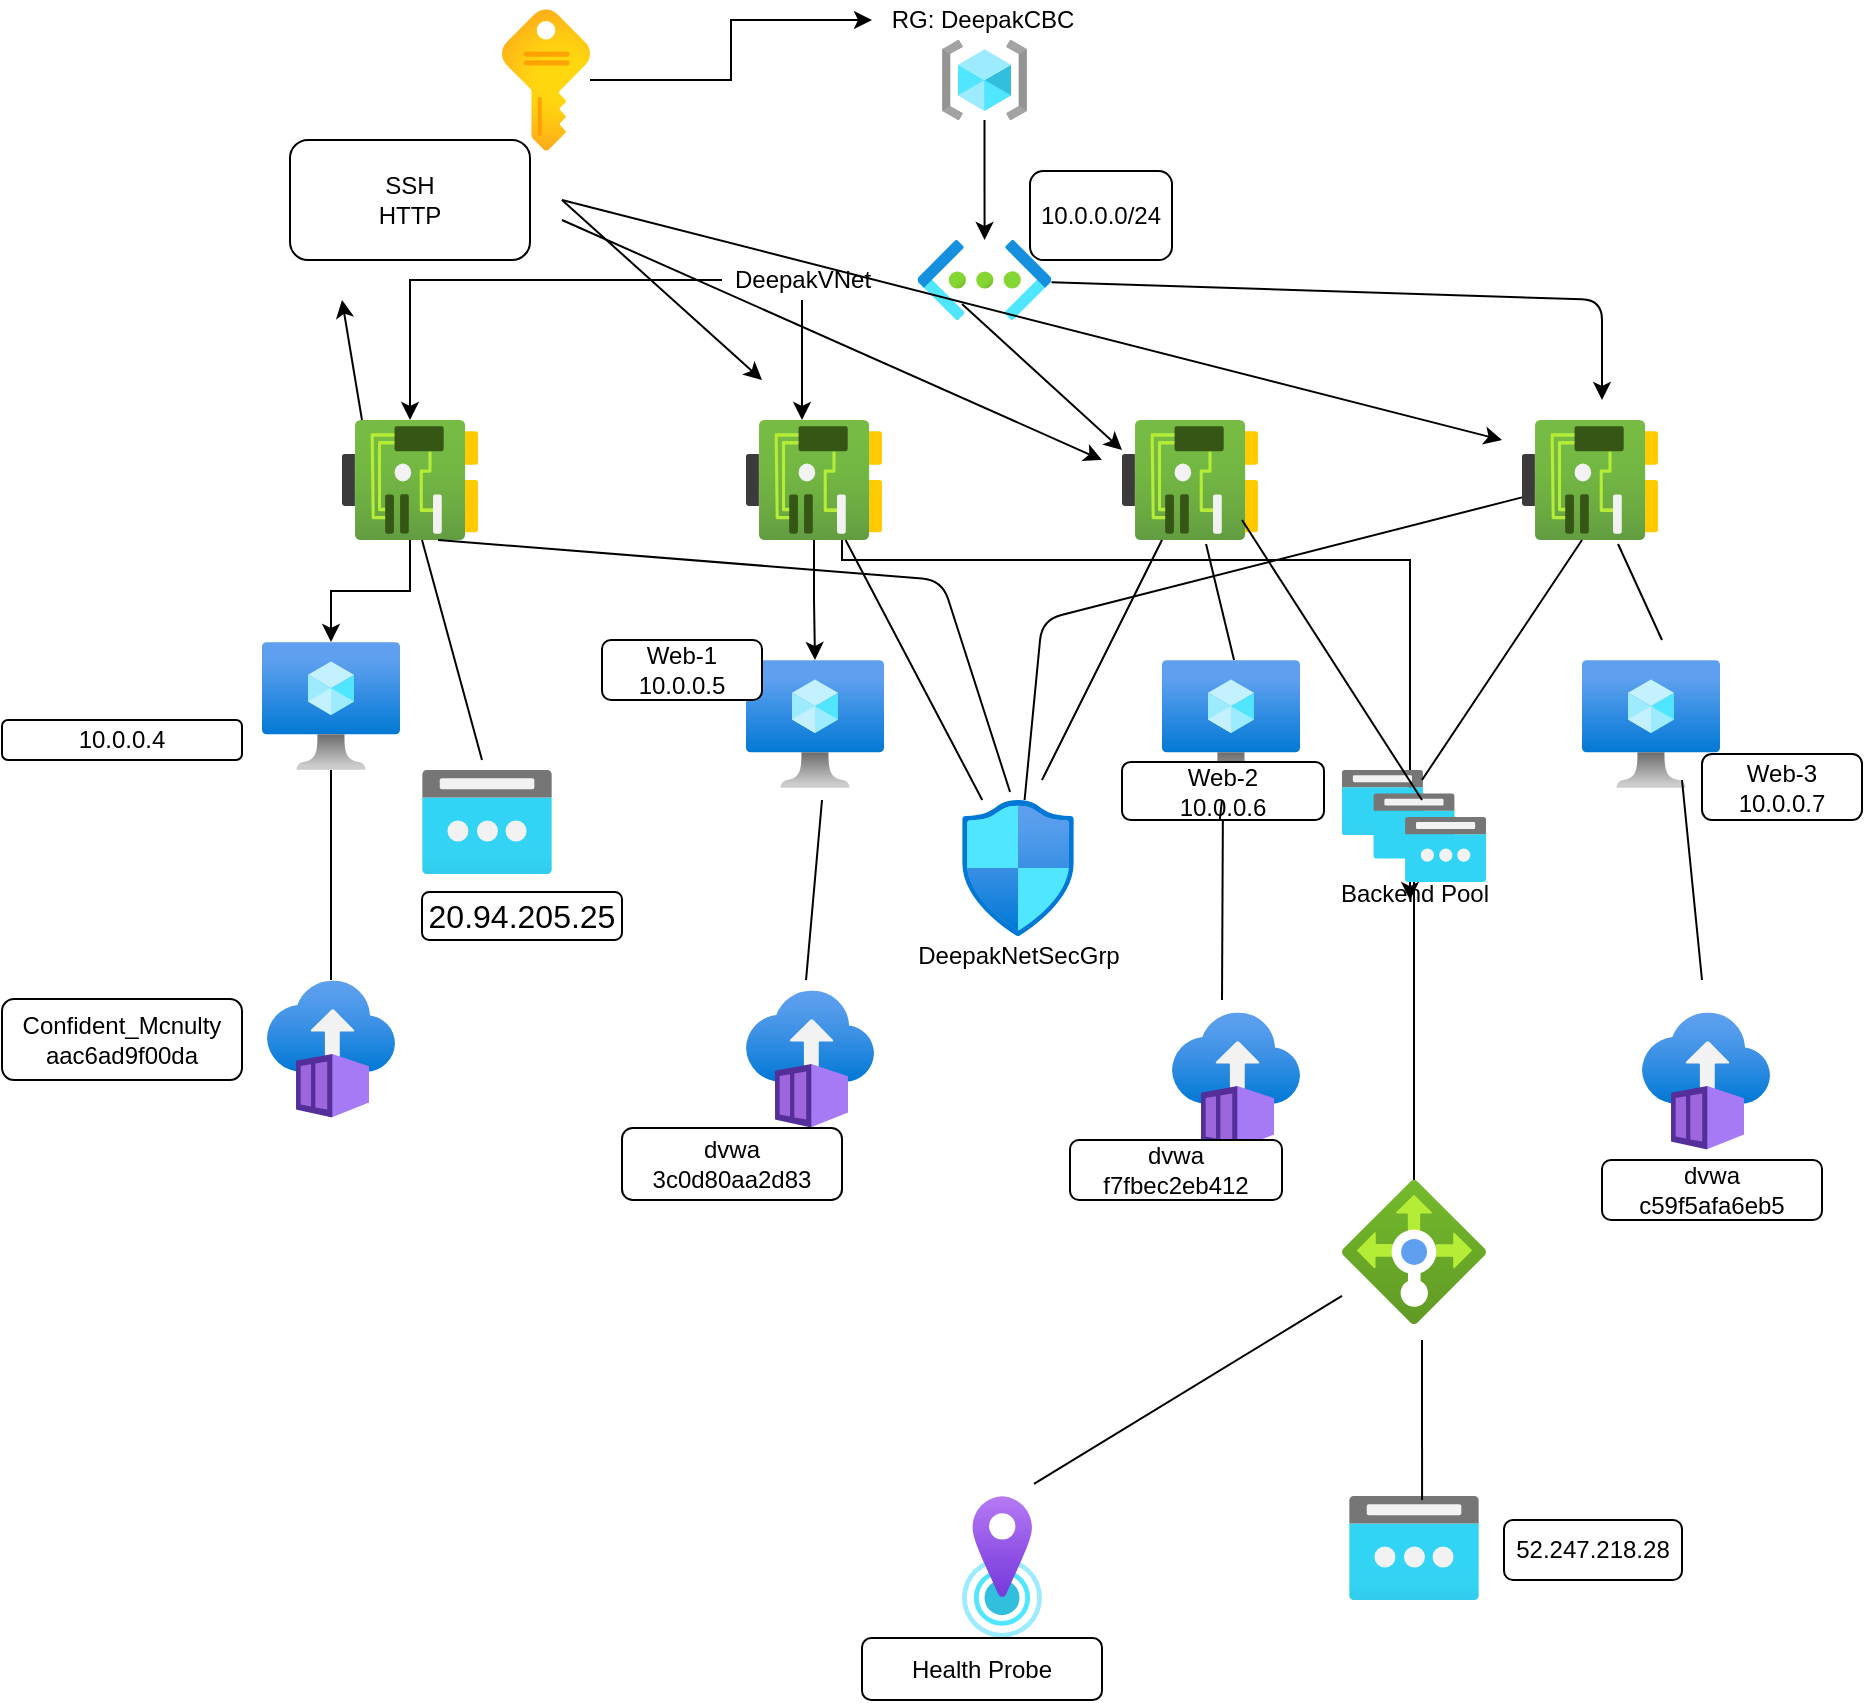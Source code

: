 <mxfile version="14.6.13" type="device"><diagram id="oBF0UEUoehjGi_1i43Kw" name="Page-1"><mxGraphModel dx="2586" dy="900" grid="1" gridSize="10" guides="1" tooltips="1" connect="1" arrows="1" fold="1" page="1" pageScale="1" pageWidth="850" pageHeight="1100" math="0" shadow="0"><root><mxCell id="0"/><mxCell id="1" parent="0"/><mxCell id="4D88Uxxkv_JI21RqJ9zH-4" value="" style="edgeStyle=orthogonalEdgeStyle;rounded=0;orthogonalLoop=1;jettySize=auto;html=1;" edge="1" parent="1" source="4D88Uxxkv_JI21RqJ9zH-1" target="4D88Uxxkv_JI21RqJ9zH-3"><mxGeometry relative="1" as="geometry"/></mxCell><mxCell id="4D88Uxxkv_JI21RqJ9zH-1" value="" style="aspect=fixed;html=1;points=[];align=center;image;fontSize=12;image=img/lib/azure2/general/Resource_Groups.svg;" vertex="1" parent="1"><mxGeometry x="350" y="30" width="42.5" height="40" as="geometry"/></mxCell><mxCell id="4D88Uxxkv_JI21RqJ9zH-2" value="RG: DeepakCBC&lt;br&gt;" style="text;html=1;align=center;verticalAlign=middle;resizable=0;points=[];autosize=1;strokeColor=none;" vertex="1" parent="1"><mxGeometry x="315" y="10" width="110" height="20" as="geometry"/></mxCell><mxCell id="4D88Uxxkv_JI21RqJ9zH-3" value="" style="aspect=fixed;html=1;points=[];align=center;image;fontSize=12;image=img/lib/azure2/networking/Virtual_Networks.svg;" vertex="1" parent="1"><mxGeometry x="337.75" y="130" width="67" height="40" as="geometry"/></mxCell><mxCell id="4D88Uxxkv_JI21RqJ9zH-7" value="" style="edgeStyle=orthogonalEdgeStyle;rounded=0;orthogonalLoop=1;jettySize=auto;html=1;" edge="1" parent="1" source="4D88Uxxkv_JI21RqJ9zH-5" target="4D88Uxxkv_JI21RqJ9zH-6"><mxGeometry relative="1" as="geometry"/></mxCell><mxCell id="4D88Uxxkv_JI21RqJ9zH-10" value="" style="edgeStyle=orthogonalEdgeStyle;rounded=0;orthogonalLoop=1;jettySize=auto;html=1;" edge="1" parent="1" source="4D88Uxxkv_JI21RqJ9zH-5"><mxGeometry relative="1" as="geometry"><mxPoint x="280" y="220" as="targetPoint"/></mxGeometry></mxCell><mxCell id="4D88Uxxkv_JI21RqJ9zH-5" value="DeepakVNet&lt;br&gt;" style="text;html=1;align=center;verticalAlign=middle;resizable=0;points=[];autosize=1;strokeColor=none;" vertex="1" parent="1"><mxGeometry x="240" y="140" width="80" height="20" as="geometry"/></mxCell><mxCell id="4D88Uxxkv_JI21RqJ9zH-37" value="" style="edgeStyle=orthogonalEdgeStyle;rounded=0;orthogonalLoop=1;jettySize=auto;html=1;" edge="1" parent="1" source="4D88Uxxkv_JI21RqJ9zH-6" target="4D88Uxxkv_JI21RqJ9zH-17"><mxGeometry relative="1" as="geometry"/></mxCell><mxCell id="4D88Uxxkv_JI21RqJ9zH-6" value="" style="aspect=fixed;html=1;points=[];align=center;image;fontSize=12;image=img/lib/azure2/networking/Network_Interfaces.svg;" vertex="1" parent="1"><mxGeometry x="50" y="220" width="68" height="60" as="geometry"/></mxCell><mxCell id="4D88Uxxkv_JI21RqJ9zH-38" value="" style="edgeStyle=orthogonalEdgeStyle;rounded=0;orthogonalLoop=1;jettySize=auto;html=1;" edge="1" parent="1" source="4D88Uxxkv_JI21RqJ9zH-8" target="4D88Uxxkv_JI21RqJ9zH-18"><mxGeometry relative="1" as="geometry"/></mxCell><mxCell id="4D88Uxxkv_JI21RqJ9zH-8" value="" style="aspect=fixed;html=1;points=[];align=center;image;fontSize=12;image=img/lib/azure2/networking/Network_Interfaces.svg;" vertex="1" parent="1"><mxGeometry x="252" y="220" width="68" height="60" as="geometry"/></mxCell><mxCell id="4D88Uxxkv_JI21RqJ9zH-11" value="" style="aspect=fixed;html=1;points=[];align=center;image;fontSize=12;image=img/lib/azure2/networking/Network_Interfaces.svg;" vertex="1" parent="1"><mxGeometry x="440" y="220" width="68" height="60" as="geometry"/></mxCell><mxCell id="4D88Uxxkv_JI21RqJ9zH-12" value="" style="aspect=fixed;html=1;points=[];align=center;image;fontSize=12;image=img/lib/azure2/networking/Network_Interfaces.svg;" vertex="1" parent="1"><mxGeometry x="640" y="220" width="68" height="60" as="geometry"/></mxCell><mxCell id="4D88Uxxkv_JI21RqJ9zH-13" value="" style="endArrow=classic;html=1;entryX=0;entryY=0.25;entryDx=0;entryDy=0;entryPerimeter=0;" edge="1" parent="1" target="4D88Uxxkv_JI21RqJ9zH-11"><mxGeometry width="50" height="50" relative="1" as="geometry"><mxPoint x="360" y="162" as="sourcePoint"/><mxPoint x="450" y="170" as="targetPoint"/></mxGeometry></mxCell><mxCell id="4D88Uxxkv_JI21RqJ9zH-14" value="" style="endArrow=classic;html=1;" edge="1" parent="1" source="4D88Uxxkv_JI21RqJ9zH-3"><mxGeometry width="50" height="50" relative="1" as="geometry"><mxPoint x="400" y="220" as="sourcePoint"/><mxPoint x="680" y="210" as="targetPoint"/><Array as="points"><mxPoint x="680" y="160"/></Array></mxGeometry></mxCell><mxCell id="4D88Uxxkv_JI21RqJ9zH-15" value="" style="aspect=fixed;html=1;points=[];align=center;image;fontSize=12;image=img/lib/azure2/networking/Network_Security_Groups.svg;" vertex="1" parent="1"><mxGeometry x="360" y="410" width="56.0" height="68" as="geometry"/></mxCell><mxCell id="4D88Uxxkv_JI21RqJ9zH-16" value="DeepakNetSecGrp&lt;br&gt;" style="text;html=1;align=center;verticalAlign=middle;resizable=0;points=[];autosize=1;strokeColor=none;" vertex="1" parent="1"><mxGeometry x="328" y="478" width="120" height="20" as="geometry"/></mxCell><mxCell id="4D88Uxxkv_JI21RqJ9zH-17" value="" style="aspect=fixed;html=1;points=[];align=center;image;fontSize=12;image=img/lib/azure2/compute/Virtual_Machine.svg;" vertex="1" parent="1"><mxGeometry x="10" y="331" width="69" height="64" as="geometry"/></mxCell><mxCell id="4D88Uxxkv_JI21RqJ9zH-42" value="" style="edgeStyle=orthogonalEdgeStyle;rounded=0;orthogonalLoop=1;jettySize=auto;html=1;entryX=0.472;entryY=1.161;entryDx=0;entryDy=0;entryPerimeter=0;" edge="1" parent="1" target="4D88Uxxkv_JI21RqJ9zH-30"><mxGeometry relative="1" as="geometry"><mxPoint x="300" y="280" as="sourcePoint"/><Array as="points"><mxPoint x="300" y="290"/><mxPoint x="584" y="290"/></Array></mxGeometry></mxCell><mxCell id="4D88Uxxkv_JI21RqJ9zH-18" value="" style="aspect=fixed;html=1;points=[];align=center;image;fontSize=12;image=img/lib/azure2/compute/Virtual_Machine.svg;" vertex="1" parent="1"><mxGeometry x="252" y="340" width="69" height="64" as="geometry"/></mxCell><mxCell id="4D88Uxxkv_JI21RqJ9zH-19" value="" style="aspect=fixed;html=1;points=[];align=center;image;fontSize=12;image=img/lib/azure2/compute/Virtual_Machine.svg;" vertex="1" parent="1"><mxGeometry x="460" y="340" width="69" height="64" as="geometry"/></mxCell><mxCell id="4D88Uxxkv_JI21RqJ9zH-20" value="" style="aspect=fixed;html=1;points=[];align=center;image;fontSize=12;image=img/lib/azure2/compute/Virtual_Machine.svg;" vertex="1" parent="1"><mxGeometry x="670" y="340" width="69" height="64" as="geometry"/></mxCell><mxCell id="4D88Uxxkv_JI21RqJ9zH-22" value="" style="aspect=fixed;html=1;points=[];align=center;image;fontSize=12;image=img/lib/azure2/containers/Container_Instances.svg;" vertex="1" parent="1"><mxGeometry x="465" y="516" width="64" height="69" as="geometry"/></mxCell><mxCell id="4D88Uxxkv_JI21RqJ9zH-23" value="" style="aspect=fixed;html=1;points=[];align=center;image;fontSize=12;image=img/lib/azure2/containers/Container_Instances.svg;" vertex="1" parent="1"><mxGeometry x="252" y="505" width="64" height="69" as="geometry"/></mxCell><mxCell id="4D88Uxxkv_JI21RqJ9zH-24" value="" style="aspect=fixed;html=1;points=[];align=center;image;fontSize=12;image=img/lib/azure2/containers/Container_Instances.svg;" vertex="1" parent="1"><mxGeometry x="12.5" y="500" width="64" height="69" as="geometry"/></mxCell><mxCell id="4D88Uxxkv_JI21RqJ9zH-25" value="" style="aspect=fixed;html=1;points=[];align=center;image;fontSize=12;image=img/lib/azure2/containers/Container_Instances.svg;" vertex="1" parent="1"><mxGeometry x="700" y="516" width="64" height="69" as="geometry"/></mxCell><mxCell id="4D88Uxxkv_JI21RqJ9zH-27" value="" style="edgeStyle=orthogonalEdgeStyle;rounded=0;orthogonalLoop=1;jettySize=auto;html=1;" edge="1" parent="1" source="4D88Uxxkv_JI21RqJ9zH-26" target="4D88Uxxkv_JI21RqJ9zH-2"><mxGeometry relative="1" as="geometry"/></mxCell><mxCell id="4D88Uxxkv_JI21RqJ9zH-26" value="" style="aspect=fixed;html=1;points=[];align=center;image;fontSize=12;image=img/lib/azure2/general/Subscriptions.svg;" vertex="1" parent="1"><mxGeometry x="130" y="14.5" width="44" height="71" as="geometry"/></mxCell><mxCell id="4D88Uxxkv_JI21RqJ9zH-35" value="" style="edgeStyle=orthogonalEdgeStyle;rounded=0;orthogonalLoop=1;jettySize=auto;html=1;" edge="1" parent="1" source="4D88Uxxkv_JI21RqJ9zH-29"><mxGeometry relative="1" as="geometry"><mxPoint x="586" y="430" as="targetPoint"/></mxGeometry></mxCell><mxCell id="4D88Uxxkv_JI21RqJ9zH-29" value="" style="aspect=fixed;html=1;points=[];align=center;image;fontSize=12;image=img/lib/azure2/networking/Load_Balancers.svg;" vertex="1" parent="1"><mxGeometry x="550" y="600" width="72" height="72" as="geometry"/></mxCell><mxCell id="4D88Uxxkv_JI21RqJ9zH-30" value="" style="aspect=fixed;html=1;points=[];align=center;image;fontSize=12;image=img/lib/azure2/networking/Public_IP_Prefixes.svg;" vertex="1" parent="1"><mxGeometry x="550" y="395" width="72" height="56.0" as="geometry"/></mxCell><mxCell id="4D88Uxxkv_JI21RqJ9zH-31" value="Backend Pool&lt;br&gt;" style="text;html=1;align=center;verticalAlign=middle;resizable=0;points=[];autosize=1;strokeColor=none;" vertex="1" parent="1"><mxGeometry x="541" y="447" width="90" height="20" as="geometry"/></mxCell><mxCell id="4D88Uxxkv_JI21RqJ9zH-44" value="" style="endArrow=none;html=1;exitX=0.706;exitY=1;exitDx=0;exitDy=0;exitPerimeter=0;entryX=0.429;entryY=-0.059;entryDx=0;entryDy=0;entryPerimeter=0;" edge="1" parent="1" source="4D88Uxxkv_JI21RqJ9zH-6" target="4D88Uxxkv_JI21RqJ9zH-15"><mxGeometry width="50" height="50" relative="1" as="geometry"><mxPoint x="680" y="550" as="sourcePoint"/><mxPoint x="730" y="500" as="targetPoint"/><Array as="points"><mxPoint x="350" y="300"/></Array></mxGeometry></mxCell><mxCell id="4D88Uxxkv_JI21RqJ9zH-45" value="" style="endArrow=none;html=1;" edge="1" parent="1" source="4D88Uxxkv_JI21RqJ9zH-8" target="4D88Uxxkv_JI21RqJ9zH-15"><mxGeometry width="50" height="50" relative="1" as="geometry"><mxPoint x="680" y="550" as="sourcePoint"/><mxPoint x="730" y="500" as="targetPoint"/></mxGeometry></mxCell><mxCell id="4D88Uxxkv_JI21RqJ9zH-46" value="" style="endArrow=none;html=1;exitX=0.294;exitY=1;exitDx=0;exitDy=0;exitPerimeter=0;" edge="1" parent="1" source="4D88Uxxkv_JI21RqJ9zH-11"><mxGeometry width="50" height="50" relative="1" as="geometry"><mxPoint x="680" y="550" as="sourcePoint"/><mxPoint x="400" y="400" as="targetPoint"/></mxGeometry></mxCell><mxCell id="4D88Uxxkv_JI21RqJ9zH-47" value="" style="endArrow=none;html=1;" edge="1" parent="1" source="4D88Uxxkv_JI21RqJ9zH-12" target="4D88Uxxkv_JI21RqJ9zH-15"><mxGeometry width="50" height="50" relative="1" as="geometry"><mxPoint x="680" y="550" as="sourcePoint"/><mxPoint x="730" y="500" as="targetPoint"/><Array as="points"><mxPoint x="400" y="320"/></Array></mxGeometry></mxCell><mxCell id="4D88Uxxkv_JI21RqJ9zH-49" value="" style="endArrow=none;html=1;" edge="1" parent="1"><mxGeometry width="50" height="50" relative="1" as="geometry"><mxPoint x="500" y="270" as="sourcePoint"/><mxPoint x="590" y="410" as="targetPoint"/></mxGeometry></mxCell><mxCell id="4D88Uxxkv_JI21RqJ9zH-50" value="" style="endArrow=none;html=1;entryX=0.441;entryY=1;entryDx=0;entryDy=0;entryPerimeter=0;" edge="1" parent="1" target="4D88Uxxkv_JI21RqJ9zH-12"><mxGeometry width="50" height="50" relative="1" as="geometry"><mxPoint x="590" y="400" as="sourcePoint"/><mxPoint x="730" y="500" as="targetPoint"/></mxGeometry></mxCell><mxCell id="4D88Uxxkv_JI21RqJ9zH-51" value="" style="endArrow=none;html=1;exitX=0.618;exitY=1.033;exitDx=0;exitDy=0;exitPerimeter=0;entryX=0.522;entryY=0;entryDx=0;entryDy=0;entryPerimeter=0;" edge="1" parent="1" source="4D88Uxxkv_JI21RqJ9zH-11" target="4D88Uxxkv_JI21RqJ9zH-19"><mxGeometry width="50" height="50" relative="1" as="geometry"><mxPoint x="680" y="550" as="sourcePoint"/><mxPoint x="730" y="500" as="targetPoint"/></mxGeometry></mxCell><mxCell id="4D88Uxxkv_JI21RqJ9zH-52" value="" style="endArrow=none;html=1;entryX=0.706;entryY=1.033;entryDx=0;entryDy=0;entryPerimeter=0;" edge="1" parent="1" target="4D88Uxxkv_JI21RqJ9zH-12"><mxGeometry width="50" height="50" relative="1" as="geometry"><mxPoint x="710" y="330" as="sourcePoint"/><mxPoint x="730" y="500" as="targetPoint"/></mxGeometry></mxCell><mxCell id="4D88Uxxkv_JI21RqJ9zH-53" value="" style="endArrow=none;html=1;" edge="1" parent="1"><mxGeometry width="50" height="50" relative="1" as="geometry"><mxPoint x="720" y="400" as="sourcePoint"/><mxPoint x="730" y="500" as="targetPoint"/></mxGeometry></mxCell><mxCell id="4D88Uxxkv_JI21RqJ9zH-54" value="" style="endArrow=none;html=1;startArrow=none;" edge="1" parent="1" source="4D88Uxxkv_JI21RqJ9zH-74"><mxGeometry width="50" height="50" relative="1" as="geometry"><mxPoint x="490" y="410" as="sourcePoint"/><mxPoint x="490" y="510" as="targetPoint"/></mxGeometry></mxCell><mxCell id="4D88Uxxkv_JI21RqJ9zH-55" value="" style="endArrow=none;html=1;exitX=0.469;exitY=-0.072;exitDx=0;exitDy=0;exitPerimeter=0;" edge="1" parent="1" source="4D88Uxxkv_JI21RqJ9zH-23"><mxGeometry width="50" height="50" relative="1" as="geometry"><mxPoint x="680" y="550" as="sourcePoint"/><mxPoint x="290" y="410" as="targetPoint"/></mxGeometry></mxCell><mxCell id="4D88Uxxkv_JI21RqJ9zH-56" value="" style="endArrow=none;html=1;" edge="1" parent="1" source="4D88Uxxkv_JI21RqJ9zH-24" target="4D88Uxxkv_JI21RqJ9zH-17"><mxGeometry width="50" height="50" relative="1" as="geometry"><mxPoint x="680" y="550" as="sourcePoint"/><mxPoint x="730" y="500" as="targetPoint"/></mxGeometry></mxCell><mxCell id="4D88Uxxkv_JI21RqJ9zH-58" value="10.0.0.0/24&lt;br&gt;" style="rounded=1;whiteSpace=wrap;html=1;" vertex="1" parent="1"><mxGeometry x="394" y="95.5" width="71" height="44.5" as="geometry"/></mxCell><mxCell id="4D88Uxxkv_JI21RqJ9zH-59" value="" style="aspect=fixed;html=1;points=[];align=center;image;fontSize=12;image=img/lib/azure2/networking/Public_IP_Addresses.svg;" vertex="1" parent="1"><mxGeometry x="90" y="395" width="65" height="52" as="geometry"/></mxCell><mxCell id="4D88Uxxkv_JI21RqJ9zH-60" value="" style="endArrow=none;html=1;" edge="1" parent="1"><mxGeometry width="50" height="50" relative="1" as="geometry"><mxPoint x="90" y="280" as="sourcePoint"/><mxPoint x="120" y="390" as="targetPoint"/></mxGeometry></mxCell><mxCell id="4D88Uxxkv_JI21RqJ9zH-61" value="&lt;span style=&quot;font-family: &amp;#34;az_ea_font&amp;#34; , &amp;#34;segoe ui&amp;#34; , &amp;#34;az_font&amp;#34; , , , &amp;#34;blinkmacsystemfont&amp;#34; , &amp;#34;roboto&amp;#34; , &amp;#34;oxygen&amp;#34; , &amp;#34;ubuntu&amp;#34; , &amp;#34;cantarell&amp;#34; , &amp;#34;open sans&amp;#34; , &amp;#34;helvetica neue&amp;#34; , sans-serif ; font-size: 16px ; background-color: rgb(255 , 255 , 255)&quot;&gt;20.94.205.25&lt;/span&gt;" style="rounded=1;whiteSpace=wrap;html=1;" vertex="1" parent="1"><mxGeometry x="90" y="456" width="100" height="24" as="geometry"/></mxCell><mxCell id="4D88Uxxkv_JI21RqJ9zH-62" value="&lt;p class=&quot;MsoNormal&quot;&gt;52.247.218.28&lt;/p&gt;" style="rounded=1;whiteSpace=wrap;html=1;" vertex="1" parent="1"><mxGeometry x="631" y="770" width="89" height="30" as="geometry"/></mxCell><mxCell id="4D88Uxxkv_JI21RqJ9zH-63" value="" style="aspect=fixed;html=1;points=[];align=center;image;fontSize=12;image=img/lib/azure2/networking/Public_IP_Addresses.svg;" vertex="1" parent="1"><mxGeometry x="553.5" y="758" width="65" height="52" as="geometry"/></mxCell><mxCell id="4D88Uxxkv_JI21RqJ9zH-64" value="" style="endArrow=none;html=1;exitX=0.562;exitY=0.038;exitDx=0;exitDy=0;exitPerimeter=0;" edge="1" parent="1" source="4D88Uxxkv_JI21RqJ9zH-63"><mxGeometry width="50" height="50" relative="1" as="geometry"><mxPoint x="680" y="680" as="sourcePoint"/><mxPoint x="590" y="680" as="targetPoint"/></mxGeometry></mxCell><mxCell id="4D88Uxxkv_JI21RqJ9zH-65" value="" style="aspect=fixed;html=1;points=[];align=center;image;fontSize=12;image=img/lib/azure2/general/Location.svg;" vertex="1" parent="1"><mxGeometry x="360" y="758" width="40" height="71" as="geometry"/></mxCell><mxCell id="4D88Uxxkv_JI21RqJ9zH-66" value="" style="endArrow=none;html=1;exitX=0.9;exitY=-0.085;exitDx=0;exitDy=0;exitPerimeter=0;" edge="1" parent="1" source="4D88Uxxkv_JI21RqJ9zH-65" target="4D88Uxxkv_JI21RqJ9zH-29"><mxGeometry width="50" height="50" relative="1" as="geometry"><mxPoint x="680" y="680" as="sourcePoint"/><mxPoint x="730" y="630" as="targetPoint"/></mxGeometry></mxCell><mxCell id="4D88Uxxkv_JI21RqJ9zH-67" value="Health Probe&lt;br&gt;" style="rounded=1;whiteSpace=wrap;html=1;" vertex="1" parent="1"><mxGeometry x="310" y="829" width="120" height="31" as="geometry"/></mxCell><mxCell id="4D88Uxxkv_JI21RqJ9zH-68" value="10.0.0.4&lt;br&gt;" style="rounded=1;whiteSpace=wrap;html=1;" vertex="1" parent="1"><mxGeometry x="-120" y="370" width="120" height="20" as="geometry"/></mxCell><mxCell id="4D88Uxxkv_JI21RqJ9zH-69" value="&lt;span&gt;Confident_Mcnulty&lt;/span&gt;&lt;br&gt;&lt;span&gt;aac6ad9f00da&lt;/span&gt;" style="rounded=1;whiteSpace=wrap;html=1;" vertex="1" parent="1"><mxGeometry x="-120" y="509.5" width="120" height="40.5" as="geometry"/></mxCell><mxCell id="4D88Uxxkv_JI21RqJ9zH-70" value="dvwa&lt;br&gt;3c0d80aa2d83" style="rounded=1;whiteSpace=wrap;html=1;" vertex="1" parent="1"><mxGeometry x="190" y="574" width="110" height="36" as="geometry"/></mxCell><mxCell id="4D88Uxxkv_JI21RqJ9zH-71" value="dvwa&lt;br&gt;f7fbec2eb412" style="rounded=1;whiteSpace=wrap;html=1;" vertex="1" parent="1"><mxGeometry x="414" y="580" width="106" height="30" as="geometry"/></mxCell><mxCell id="4D88Uxxkv_JI21RqJ9zH-72" value="dvwa&lt;br&gt;c59f5afa6eb5" style="rounded=1;whiteSpace=wrap;html=1;" vertex="1" parent="1"><mxGeometry x="680" y="590" width="110" height="30" as="geometry"/></mxCell><mxCell id="4D88Uxxkv_JI21RqJ9zH-73" value="Web-1&lt;br&gt;10.0.0.5" style="rounded=1;whiteSpace=wrap;html=1;" vertex="1" parent="1"><mxGeometry x="180" y="330" width="80" height="30" as="geometry"/></mxCell><mxCell id="4D88Uxxkv_JI21RqJ9zH-74" value="Web-2&lt;br&gt;10.0.0.6" style="rounded=1;whiteSpace=wrap;html=1;" vertex="1" parent="1"><mxGeometry x="440" y="391" width="101" height="29" as="geometry"/></mxCell><mxCell id="4D88Uxxkv_JI21RqJ9zH-75" value="" style="endArrow=none;html=1;" edge="1" parent="1" target="4D88Uxxkv_JI21RqJ9zH-74"><mxGeometry width="50" height="50" relative="1" as="geometry"><mxPoint x="490" y="410" as="sourcePoint"/><mxPoint x="490" y="510" as="targetPoint"/></mxGeometry></mxCell><mxCell id="4D88Uxxkv_JI21RqJ9zH-76" value="Web-3&lt;br&gt;10.0.0.7" style="rounded=1;whiteSpace=wrap;html=1;" vertex="1" parent="1"><mxGeometry x="730" y="387" width="80" height="33" as="geometry"/></mxCell><mxCell id="4D88Uxxkv_JI21RqJ9zH-77" value="SSH&lt;br&gt;HTTP" style="rounded=1;whiteSpace=wrap;html=1;" vertex="1" parent="1"><mxGeometry x="24" y="80" width="120" height="60" as="geometry"/></mxCell><mxCell id="4D88Uxxkv_JI21RqJ9zH-78" value="" style="endArrow=classic;html=1;exitX=0.147;exitY=0;exitDx=0;exitDy=0;exitPerimeter=0;" edge="1" parent="1" source="4D88Uxxkv_JI21RqJ9zH-6"><mxGeometry width="50" height="50" relative="1" as="geometry"><mxPoint x="680" y="360" as="sourcePoint"/><mxPoint x="50" y="160" as="targetPoint"/></mxGeometry></mxCell><mxCell id="4D88Uxxkv_JI21RqJ9zH-79" value="" style="endArrow=classic;html=1;" edge="1" parent="1"><mxGeometry width="50" height="50" relative="1" as="geometry"><mxPoint x="160" y="110" as="sourcePoint"/><mxPoint x="260" y="200" as="targetPoint"/></mxGeometry></mxCell><mxCell id="4D88Uxxkv_JI21RqJ9zH-80" value="" style="endArrow=classic;html=1;" edge="1" parent="1"><mxGeometry width="50" height="50" relative="1" as="geometry"><mxPoint x="160" y="120" as="sourcePoint"/><mxPoint x="430" y="240" as="targetPoint"/></mxGeometry></mxCell><mxCell id="4D88Uxxkv_JI21RqJ9zH-81" value="" style="endArrow=classic;html=1;" edge="1" parent="1"><mxGeometry width="50" height="50" relative="1" as="geometry"><mxPoint x="160" y="110" as="sourcePoint"/><mxPoint x="630" y="230" as="targetPoint"/></mxGeometry></mxCell></root></mxGraphModel></diagram></mxfile>